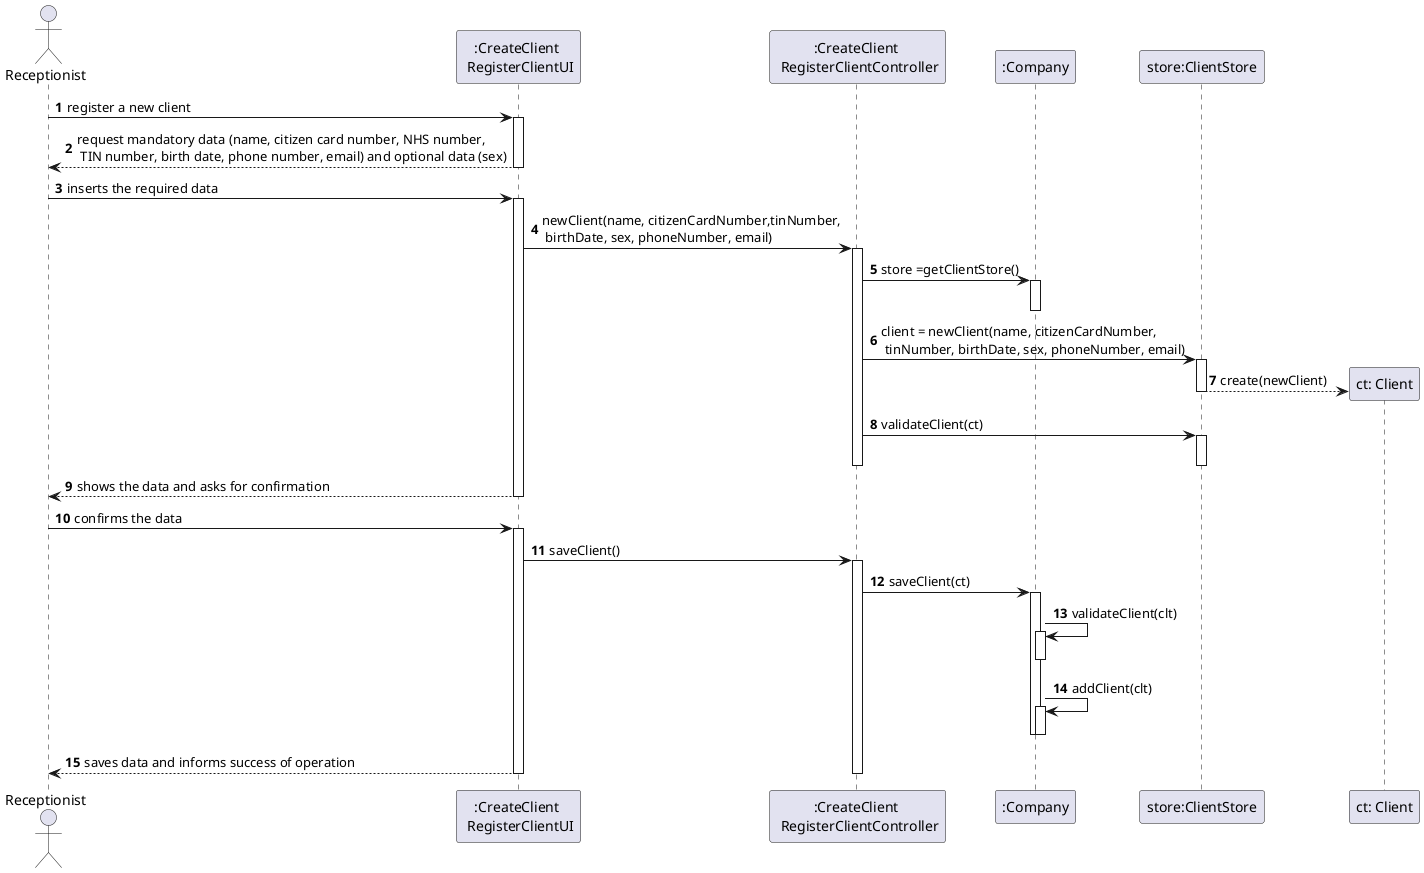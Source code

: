 @startuml
autonumber
'hide footbox
actor "Receptionist" as RECEP

participant ":CreateClient \n RegisterClientUI" as UI
participant ":CreateClient \n RegisterClientController" as CTRL
participant ":Company" as C
participant "store:ClientStore" as CS
participant "ct: Client" as CL



RECEP -> UI : register a new client
activate UI
    UI --> RECEP : request mandatory data (name, citizen card number, NHS number,\n TIN number, birth date, phone number, email) and optional data (sex)
deactivate UI

RECEP -> UI : inserts the required data
activate UI
    UI -> CTRL : newClient(name, citizenCardNumber,tinNumber,\n birthDate, sex, phoneNumber, email)

activate CTRL

        CTRL -> C: store =getClientStore()
        activate C
        deactivate C

        CTRL -> CS: client = newClient(name, citizenCardNumber,\n tinNumber, birthDate, sex, phoneNumber, email)

        activate CS
        CS --> CL** : create(newClient)
        deactivate CS

        CTRL -> CS : validateClient(ct)
        activate CS
        deactivate CS



    deactivate CTRL
    UI --> RECEP : shows the data and asks for confirmation
deactivate UI
RECEP -> UI : confirms the data
activate UI

    UI -> CTRL : saveClient()

activate CTRL
    CTRL -> C : saveClient(ct)

activate C

    C -> C : validateClient(clt)
    activate C
    deactivate C
    C -> C : addClient(clt)
    activate C
    deactivate C
    deactivate C


UI --> RECEP : saves data and informs success of operation
deactivate C
deactivate UI
deactivate CTRL

@enduml
